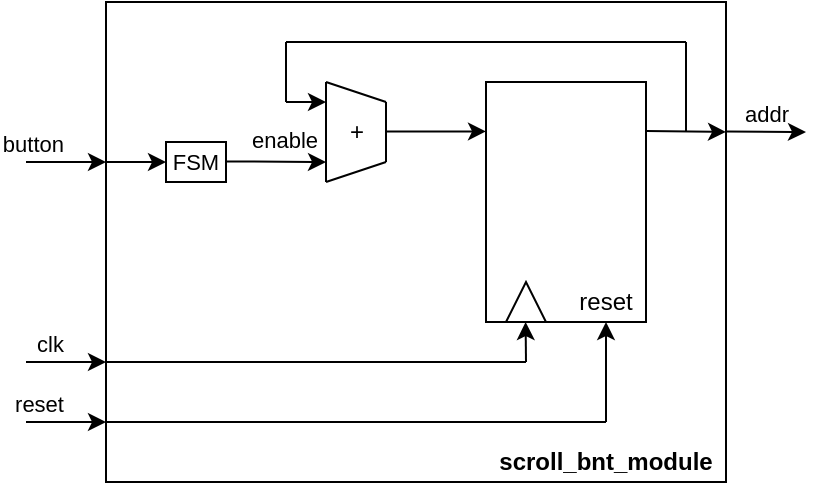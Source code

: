 <mxfile version="22.1.3" type="device">
  <diagram name="Page-1" id="-s8qX27pBQ8gO3tXu6Rf">
    <mxGraphModel dx="334" dy="505" grid="1" gridSize="10" guides="1" tooltips="1" connect="1" arrows="1" fold="1" page="1" pageScale="1" pageWidth="827" pageHeight="1169" math="0" shadow="0">
      <root>
        <mxCell id="0" />
        <mxCell id="1" parent="0" />
        <mxCell id="SGFl88VT_Qz9AkFbgIdC-1" value="" style="rounded=0;whiteSpace=wrap;html=1;fontColor=default;fillColor=none;fontStyle=0" parent="1" vertex="1">
          <mxGeometry x="60" width="310" height="240" as="geometry" />
        </mxCell>
        <mxCell id="SGFl88VT_Qz9AkFbgIdC-2" value="clk" style="endArrow=classic;html=1;rounded=0;labelPosition=left;verticalLabelPosition=top;align=right;verticalAlign=bottom;labelBackgroundColor=none;fontStyle=0" parent="1" edge="1">
          <mxGeometry width="50" height="50" relative="1" as="geometry">
            <mxPoint x="20" y="180" as="sourcePoint" />
            <mxPoint x="60" y="180" as="targetPoint" />
          </mxGeometry>
        </mxCell>
        <mxCell id="SGFl88VT_Qz9AkFbgIdC-3" value="button" style="endArrow=classic;html=1;rounded=0;labelPosition=left;verticalLabelPosition=top;align=right;verticalAlign=bottom;labelBackgroundColor=none;fontStyle=0" parent="1" edge="1">
          <mxGeometry width="50" height="50" relative="1" as="geometry">
            <mxPoint x="20" y="80" as="sourcePoint" />
            <mxPoint x="60" y="80" as="targetPoint" />
          </mxGeometry>
        </mxCell>
        <mxCell id="SGFl88VT_Qz9AkFbgIdC-4" value="" style="endArrow=classic;html=1;rounded=0;labelPosition=center;verticalLabelPosition=top;align=center;verticalAlign=bottom;labelBackgroundColor=none;fontStyle=0" parent="1" edge="1">
          <mxGeometry width="50" height="50" relative="1" as="geometry">
            <mxPoint x="330" y="64.5" as="sourcePoint" />
            <mxPoint x="370" y="65" as="targetPoint" />
          </mxGeometry>
        </mxCell>
        <mxCell id="SGFl88VT_Qz9AkFbgIdC-5" value="reset" style="endArrow=classic;html=1;rounded=0;labelPosition=left;verticalLabelPosition=top;align=right;verticalAlign=bottom;labelBackgroundColor=none;fontStyle=0" parent="1" edge="1">
          <mxGeometry width="50" height="50" relative="1" as="geometry">
            <mxPoint x="20" y="210" as="sourcePoint" />
            <mxPoint x="60" y="210" as="targetPoint" />
          </mxGeometry>
        </mxCell>
        <mxCell id="SGFl88VT_Qz9AkFbgIdC-6" value="&lt;b&gt;&lt;span&gt;scroll_bnt_module&lt;/span&gt;&lt;br&gt;&lt;/b&gt;" style="text;html=1;strokeColor=none;fillColor=none;align=center;verticalAlign=middle;whiteSpace=wrap;rounded=0;" parent="1" vertex="1">
          <mxGeometry x="255" y="220" width="110" height="20" as="geometry" />
        </mxCell>
        <mxCell id="SGFl88VT_Qz9AkFbgIdC-7" value="" style="rounded=0;whiteSpace=wrap;html=1;fillColor=none;fontStyle=0" parent="1" vertex="1">
          <mxGeometry x="250" y="40" width="80" height="120" as="geometry" />
        </mxCell>
        <mxCell id="SGFl88VT_Qz9AkFbgIdC-8" value="" style="triangle;whiteSpace=wrap;html=1;rotation=-90;fontStyle=0" parent="1" vertex="1">
          <mxGeometry x="260" y="140" width="20" height="20" as="geometry" />
        </mxCell>
        <mxCell id="SGFl88VT_Qz9AkFbgIdC-9" value="reset" style="text;html=1;strokeColor=none;fillColor=none;align=center;verticalAlign=middle;whiteSpace=wrap;rounded=0;fontStyle=0" parent="1" vertex="1">
          <mxGeometry x="280" y="135" width="60" height="30" as="geometry" />
        </mxCell>
        <mxCell id="SGFl88VT_Qz9AkFbgIdC-10" value="" style="endArrow=classic;html=1;rounded=0;fontStyle=0" parent="1" edge="1">
          <mxGeometry width="50" height="50" relative="1" as="geometry">
            <mxPoint x="270" y="180" as="sourcePoint" />
            <mxPoint x="269.8" y="160" as="targetPoint" />
          </mxGeometry>
        </mxCell>
        <mxCell id="SGFl88VT_Qz9AkFbgIdC-12" value="" style="endArrow=classic;html=1;rounded=0;fontStyle=0" parent="1" edge="1">
          <mxGeometry width="50" height="50" relative="1" as="geometry">
            <mxPoint x="310" y="210" as="sourcePoint" />
            <mxPoint x="310" y="160" as="targetPoint" />
          </mxGeometry>
        </mxCell>
        <mxCell id="SGFl88VT_Qz9AkFbgIdC-16" value="" style="endArrow=none;html=1;rounded=0;fontStyle=0" parent="1" edge="1">
          <mxGeometry width="50" height="50" relative="1" as="geometry">
            <mxPoint x="170" y="90" as="sourcePoint" />
            <mxPoint x="170" y="40" as="targetPoint" />
          </mxGeometry>
        </mxCell>
        <mxCell id="SGFl88VT_Qz9AkFbgIdC-17" value="" style="endArrow=none;html=1;rounded=0;fontStyle=0" parent="1" edge="1">
          <mxGeometry width="50" height="50" relative="1" as="geometry">
            <mxPoint x="200" y="80" as="sourcePoint" />
            <mxPoint x="200" y="50" as="targetPoint" />
          </mxGeometry>
        </mxCell>
        <mxCell id="SGFl88VT_Qz9AkFbgIdC-18" value="" style="endArrow=none;html=1;rounded=0;fontStyle=0" parent="1" edge="1">
          <mxGeometry width="50" height="50" relative="1" as="geometry">
            <mxPoint x="170" y="90" as="sourcePoint" />
            <mxPoint x="200" y="80" as="targetPoint" />
          </mxGeometry>
        </mxCell>
        <mxCell id="SGFl88VT_Qz9AkFbgIdC-19" value="" style="endArrow=none;html=1;rounded=0;fontStyle=0" parent="1" edge="1">
          <mxGeometry width="50" height="50" relative="1" as="geometry">
            <mxPoint x="170" y="40" as="sourcePoint" />
            <mxPoint x="200" y="50" as="targetPoint" />
          </mxGeometry>
        </mxCell>
        <mxCell id="SGFl88VT_Qz9AkFbgIdC-20" value="&lt;div&gt;+&lt;/div&gt;" style="text;html=1;align=center;verticalAlign=middle;resizable=0;points=[];autosize=1;strokeColor=none;fillColor=none;fontStyle=0" parent="1" vertex="1">
          <mxGeometry x="170" y="50" width="30" height="30" as="geometry" />
        </mxCell>
        <mxCell id="SGFl88VT_Qz9AkFbgIdC-21" value="" style="endArrow=classic;html=1;rounded=0;" parent="1" edge="1">
          <mxGeometry width="50" height="50" relative="1" as="geometry">
            <mxPoint x="200" y="64.71" as="sourcePoint" />
            <mxPoint x="250" y="64.71" as="targetPoint" />
          </mxGeometry>
        </mxCell>
        <mxCell id="SGFl88VT_Qz9AkFbgIdC-22" value="" style="endArrow=classic;html=1;rounded=0;" parent="1" edge="1">
          <mxGeometry width="50" height="50" relative="1" as="geometry">
            <mxPoint x="60" y="80" as="sourcePoint" />
            <mxPoint x="90" y="80" as="targetPoint" />
          </mxGeometry>
        </mxCell>
        <mxCell id="SGFl88VT_Qz9AkFbgIdC-23" value="" style="endArrow=none;html=1;rounded=0;" parent="1" edge="1">
          <mxGeometry width="50" height="50" relative="1" as="geometry">
            <mxPoint x="60" y="180" as="sourcePoint" />
            <mxPoint x="270" y="180" as="targetPoint" />
          </mxGeometry>
        </mxCell>
        <mxCell id="SGFl88VT_Qz9AkFbgIdC-24" value="" style="endArrow=none;html=1;rounded=0;" parent="1" edge="1">
          <mxGeometry width="50" height="50" relative="1" as="geometry">
            <mxPoint x="60" y="210" as="sourcePoint" />
            <mxPoint x="310" y="210" as="targetPoint" />
          </mxGeometry>
        </mxCell>
        <mxCell id="SGFl88VT_Qz9AkFbgIdC-25" value="addr" style="endArrow=classic;html=1;rounded=0;labelPosition=center;verticalLabelPosition=top;align=center;verticalAlign=bottom;labelBackgroundColor=none;fontStyle=0" parent="1" edge="1">
          <mxGeometry width="50" height="50" relative="1" as="geometry">
            <mxPoint x="370" y="64.71" as="sourcePoint" />
            <mxPoint x="410" y="65.0" as="targetPoint" />
          </mxGeometry>
        </mxCell>
        <mxCell id="SGFl88VT_Qz9AkFbgIdC-27" value="" style="endArrow=none;html=1;rounded=0;" parent="1" edge="1">
          <mxGeometry width="50" height="50" relative="1" as="geometry">
            <mxPoint x="350" y="64.71" as="sourcePoint" />
            <mxPoint x="350" y="20" as="targetPoint" />
          </mxGeometry>
        </mxCell>
        <mxCell id="SGFl88VT_Qz9AkFbgIdC-28" value="" style="endArrow=none;html=1;rounded=0;" parent="1" edge="1">
          <mxGeometry width="50" height="50" relative="1" as="geometry">
            <mxPoint x="150" y="20" as="sourcePoint" />
            <mxPoint x="350" y="20" as="targetPoint" />
          </mxGeometry>
        </mxCell>
        <mxCell id="SGFl88VT_Qz9AkFbgIdC-29" value="" style="endArrow=classic;html=1;rounded=0;" parent="1" edge="1">
          <mxGeometry width="50" height="50" relative="1" as="geometry">
            <mxPoint x="150" y="50" as="sourcePoint" />
            <mxPoint x="170" y="50" as="targetPoint" />
          </mxGeometry>
        </mxCell>
        <mxCell id="SGFl88VT_Qz9AkFbgIdC-30" value="" style="endArrow=none;html=1;rounded=0;" parent="1" edge="1">
          <mxGeometry width="50" height="50" relative="1" as="geometry">
            <mxPoint x="150" y="50" as="sourcePoint" />
            <mxPoint x="150" y="20" as="targetPoint" />
          </mxGeometry>
        </mxCell>
        <mxCell id="GDHe3NSJsfvHn9hxULyF-3" value="&lt;font style=&quot;font-size: 11px;&quot;&gt;FSM&lt;/font&gt;" style="rounded=0;whiteSpace=wrap;html=1;fillColor=none;" vertex="1" parent="1">
          <mxGeometry x="90" y="70" width="30" height="20" as="geometry" />
        </mxCell>
        <mxCell id="GDHe3NSJsfvHn9hxULyF-4" value="" style="endArrow=classic;html=1;rounded=0;" edge="1" parent="1">
          <mxGeometry width="50" height="50" relative="1" as="geometry">
            <mxPoint x="120" y="79.71" as="sourcePoint" />
            <mxPoint x="170" y="80" as="targetPoint" />
          </mxGeometry>
        </mxCell>
        <mxCell id="GDHe3NSJsfvHn9hxULyF-6" value="enable" style="edgeLabel;html=1;align=left;verticalAlign=bottom;resizable=0;points=[];labelBackgroundColor=none;labelPosition=right;verticalLabelPosition=top;" vertex="1" connectable="0" parent="GDHe3NSJsfvHn9hxULyF-4">
          <mxGeometry x="-0.578" y="2" relative="1" as="geometry">
            <mxPoint as="offset" />
          </mxGeometry>
        </mxCell>
      </root>
    </mxGraphModel>
  </diagram>
</mxfile>
